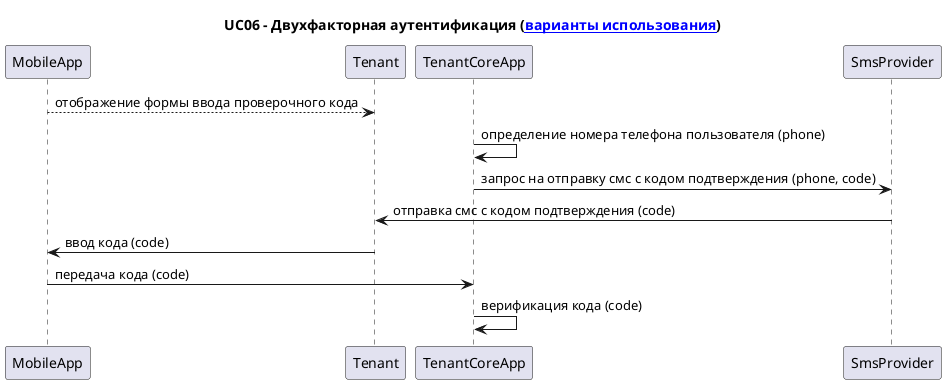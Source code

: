 @startuml

title UC06 - Двухфакторная аутентификация ([[./uc.puml варианты использования]])

MobileApp --> Tenant: отображение формы ввода проверочного кода
TenantCoreApp -> TenantCoreApp: определение номера телефона пользователя (phone)
TenantCoreApp -> SmsProvider: запрос на отправку смс с кодом подтверждения (phone, code)
SmsProvider -> Tenant: отправка смс с кодом подтверждения (code)
Tenant -> MobileApp: ввод кода (code)
MobileApp -> TenantCoreApp: передача кода (code)
TenantCoreApp -> TenantCoreApp: верификация кода (code)

@enduml